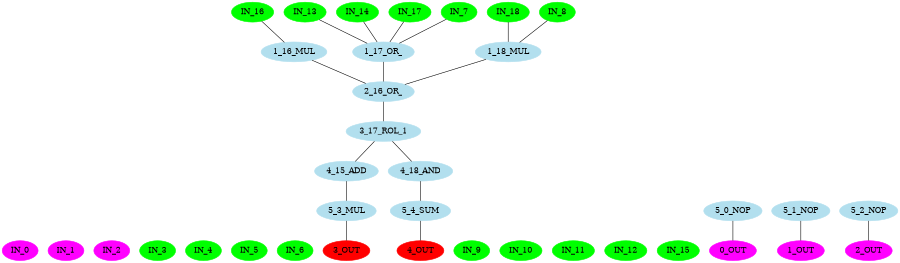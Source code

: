 digraph EACircuit {
rankdir=BT;
edge [dir=none];
size="6,6";
ordering=out;
node [color=magenta, style=filled];
"IN_0";
"IN_1";
"IN_2";
node [color=green, style=filled];
"IN_3";
"IN_4";
"IN_5";
"IN_6";
"IN_7";
"IN_8";
"IN_9";
"IN_10";
"IN_11";
"IN_12";
"IN_13";
"IN_14";
"IN_15";
"IN_16";
"IN_17";
"IN_18";
node [color=lightblue2, style=filled];
{ rank=same; "1_16_MUL"; "1_17_OR_"; "1_18_MUL"; }
"1_16_MUL" -> "IN_16";
"1_17_OR_" -> "IN_13";
"1_17_OR_" -> "IN_14";
"1_17_OR_" -> "IN_17";
"1_17_OR_" -> "IN_7";
"1_18_MUL" -> "IN_18";
"1_18_MUL" -> "IN_8";
node [color=lightblue2, style=filled];
{ rank=same; "2_16_OR_"; }
"2_16_OR_" -> "1_16_MUL";
"2_16_OR_" -> "1_17_OR_";
"2_16_OR_" -> "1_18_MUL";
node [color=lightblue2, style=filled];
{ rank=same; "3_17_ROL_1"; }
"3_17_ROL_1" -> "2_16_OR_";
node [color=lightblue2, style=filled];
{ rank=same; "4_15_ADD"; "4_18_AND"; }
"4_15_ADD" -> "3_17_ROL_1";
"4_18_AND" -> "3_17_ROL_1";
node [color=lightblue2, style=filled];
{ rank=same; "5_0_NOP"; "5_1_NOP"; "5_2_NOP"; "5_3_MUL"; "5_4_SUM"; }
"5_3_MUL" -> "4_15_ADD";
"5_4_SUM" -> "4_18_AND";
node [color=magenta];
"0_OUT" -> "5_0_NOP";
"1_OUT" -> "5_1_NOP";
"2_OUT" -> "5_2_NOP";
node [color=red];
"3_OUT" -> "5_3_MUL";
"4_OUT" -> "5_4_SUM";
}